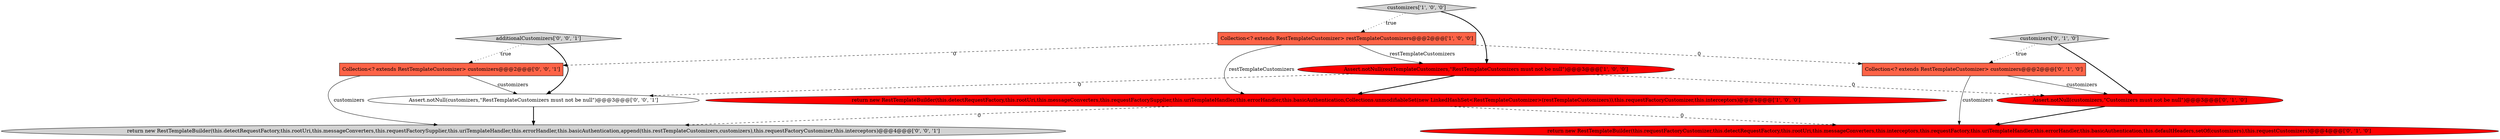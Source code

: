digraph {
0 [style = filled, label = "Collection<? extends RestTemplateCustomizer> restTemplateCustomizers@@@2@@@['1', '0', '0']", fillcolor = tomato, shape = box image = "AAA1AAABBB1BBB"];
5 [style = filled, label = "customizers['0', '1', '0']", fillcolor = lightgray, shape = diamond image = "AAA0AAABBB2BBB"];
10 [style = filled, label = "return new RestTemplateBuilder(this.detectRequestFactory,this.rootUri,this.messageConverters,this.requestFactorySupplier,this.uriTemplateHandler,this.errorHandler,this.basicAuthentication,append(this.restTemplateCustomizers,customizers),this.requestFactoryCustomizer,this.interceptors)@@@4@@@['0', '0', '1']", fillcolor = lightgray, shape = ellipse image = "AAA0AAABBB3BBB"];
4 [style = filled, label = "Collection<? extends RestTemplateCustomizer> customizers@@@2@@@['0', '1', '0']", fillcolor = tomato, shape = box image = "AAA1AAABBB2BBB"];
6 [style = filled, label = "return new RestTemplateBuilder(this.requestFactoryCustomizer,this.detectRequestFactory,this.rootUri,this.messageConverters,this.interceptors,this.requestFactory,this.uriTemplateHandler,this.errorHandler,this.basicAuthentication,this.defaultHeaders,setOf(customizers),this.requestCustomizers)@@@4@@@['0', '1', '0']", fillcolor = red, shape = ellipse image = "AAA1AAABBB2BBB"];
9 [style = filled, label = "Collection<? extends RestTemplateCustomizer> customizers@@@2@@@['0', '0', '1']", fillcolor = tomato, shape = box image = "AAA0AAABBB3BBB"];
8 [style = filled, label = "Assert.notNull(customizers,\"RestTemplateCustomizers must not be null\")@@@3@@@['0', '0', '1']", fillcolor = white, shape = ellipse image = "AAA0AAABBB3BBB"];
2 [style = filled, label = "Assert.notNull(restTemplateCustomizers,\"RestTemplateCustomizers must not be null\")@@@3@@@['1', '0', '0']", fillcolor = red, shape = ellipse image = "AAA1AAABBB1BBB"];
11 [style = filled, label = "additionalCustomizers['0', '0', '1']", fillcolor = lightgray, shape = diamond image = "AAA0AAABBB3BBB"];
3 [style = filled, label = "return new RestTemplateBuilder(this.detectRequestFactory,this.rootUri,this.messageConverters,this.requestFactorySupplier,this.uriTemplateHandler,this.errorHandler,this.basicAuthentication,Collections.unmodifiableSet(new LinkedHashSet<RestTemplateCustomizer>(restTemplateCustomizers)),this.requestFactoryCustomizer,this.interceptors)@@@4@@@['1', '0', '0']", fillcolor = red, shape = ellipse image = "AAA1AAABBB1BBB"];
1 [style = filled, label = "customizers['1', '0', '0']", fillcolor = lightgray, shape = diamond image = "AAA0AAABBB1BBB"];
7 [style = filled, label = "Assert.notNull(customizers,\"Customizers must not be null\")@@@3@@@['0', '1', '0']", fillcolor = red, shape = ellipse image = "AAA1AAABBB2BBB"];
8->10 [style = bold, label=""];
0->3 [style = solid, label="restTemplateCustomizers"];
3->6 [style = dashed, label="0"];
9->8 [style = solid, label="customizers"];
2->3 [style = bold, label=""];
0->2 [style = solid, label="restTemplateCustomizers"];
11->9 [style = dotted, label="true"];
0->4 [style = dashed, label="0"];
9->10 [style = solid, label="customizers"];
2->7 [style = dashed, label="0"];
2->8 [style = dashed, label="0"];
5->4 [style = dotted, label="true"];
4->7 [style = solid, label="customizers"];
7->6 [style = bold, label=""];
5->7 [style = bold, label=""];
4->6 [style = solid, label="customizers"];
11->8 [style = bold, label=""];
1->2 [style = bold, label=""];
3->10 [style = dashed, label="0"];
1->0 [style = dotted, label="true"];
0->9 [style = dashed, label="0"];
}
